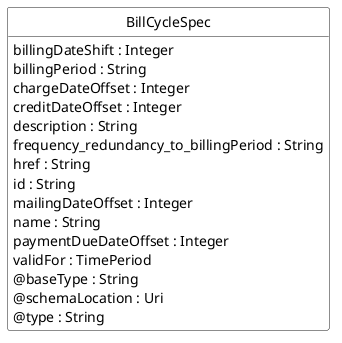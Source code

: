 @startuml
hide circle
hide methods
hide stereotype
show <<Enumeration>> stereotype
skinparam class {
   BackgroundColor<<Enumeration>> #E6F5F7
   BackgroundColor<<Ref>> #FFFFE0
   BackgroundColor<<Pivot>> #FFFFFFF
   BackgroundColor<<SimpleType>> #E2F0DA
   BackgroundColor #FCF2E3
}

class BillCycleSpec <<Pivot>> {
    billingDateShift : Integer
    billingPeriod : String
    chargeDateOffset : Integer
    creditDateOffset : Integer
    description : String
    frequency_redundancy_to_billingPeriod : String
    href : String
    id : String
    mailingDateOffset : Integer
    name : String
    paymentDueDateOffset : Integer
    validFor : TimePeriod
    @baseType : String
    @schemaLocation : Uri
    @type : String
}


@enduml